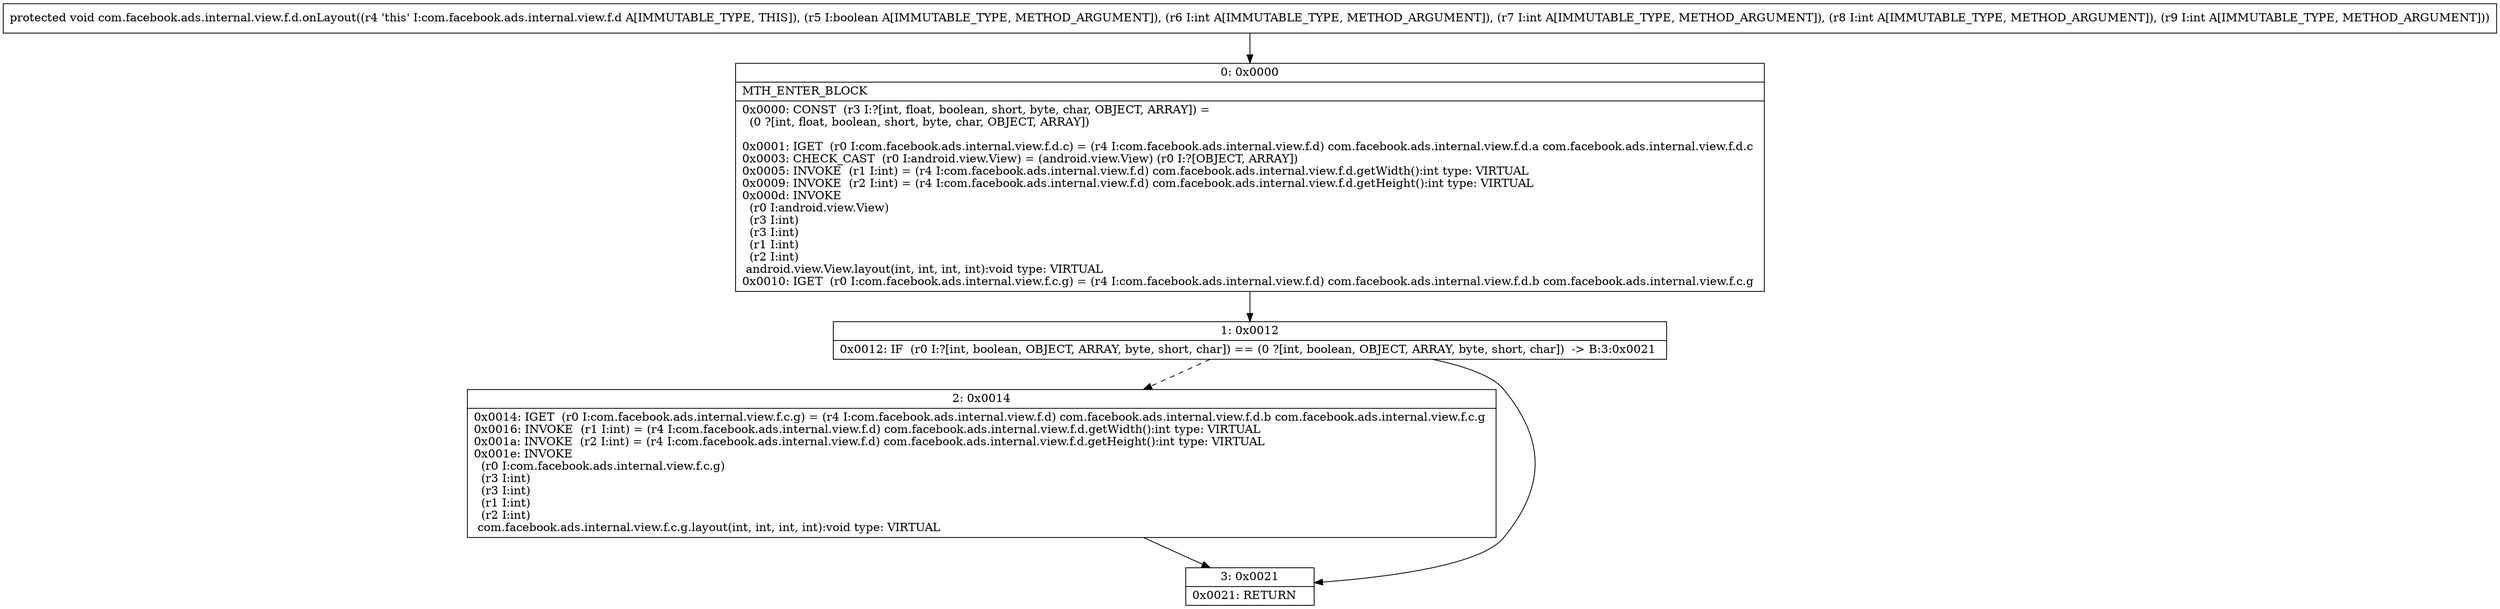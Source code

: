digraph "CFG forcom.facebook.ads.internal.view.f.d.onLayout(ZIIII)V" {
Node_0 [shape=record,label="{0\:\ 0x0000|MTH_ENTER_BLOCK\l|0x0000: CONST  (r3 I:?[int, float, boolean, short, byte, char, OBJECT, ARRAY]) = \l  (0 ?[int, float, boolean, short, byte, char, OBJECT, ARRAY])\l \l0x0001: IGET  (r0 I:com.facebook.ads.internal.view.f.d.c) = (r4 I:com.facebook.ads.internal.view.f.d) com.facebook.ads.internal.view.f.d.a com.facebook.ads.internal.view.f.d.c \l0x0003: CHECK_CAST  (r0 I:android.view.View) = (android.view.View) (r0 I:?[OBJECT, ARRAY]) \l0x0005: INVOKE  (r1 I:int) = (r4 I:com.facebook.ads.internal.view.f.d) com.facebook.ads.internal.view.f.d.getWidth():int type: VIRTUAL \l0x0009: INVOKE  (r2 I:int) = (r4 I:com.facebook.ads.internal.view.f.d) com.facebook.ads.internal.view.f.d.getHeight():int type: VIRTUAL \l0x000d: INVOKE  \l  (r0 I:android.view.View)\l  (r3 I:int)\l  (r3 I:int)\l  (r1 I:int)\l  (r2 I:int)\l android.view.View.layout(int, int, int, int):void type: VIRTUAL \l0x0010: IGET  (r0 I:com.facebook.ads.internal.view.f.c.g) = (r4 I:com.facebook.ads.internal.view.f.d) com.facebook.ads.internal.view.f.d.b com.facebook.ads.internal.view.f.c.g \l}"];
Node_1 [shape=record,label="{1\:\ 0x0012|0x0012: IF  (r0 I:?[int, boolean, OBJECT, ARRAY, byte, short, char]) == (0 ?[int, boolean, OBJECT, ARRAY, byte, short, char])  \-\> B:3:0x0021 \l}"];
Node_2 [shape=record,label="{2\:\ 0x0014|0x0014: IGET  (r0 I:com.facebook.ads.internal.view.f.c.g) = (r4 I:com.facebook.ads.internal.view.f.d) com.facebook.ads.internal.view.f.d.b com.facebook.ads.internal.view.f.c.g \l0x0016: INVOKE  (r1 I:int) = (r4 I:com.facebook.ads.internal.view.f.d) com.facebook.ads.internal.view.f.d.getWidth():int type: VIRTUAL \l0x001a: INVOKE  (r2 I:int) = (r4 I:com.facebook.ads.internal.view.f.d) com.facebook.ads.internal.view.f.d.getHeight():int type: VIRTUAL \l0x001e: INVOKE  \l  (r0 I:com.facebook.ads.internal.view.f.c.g)\l  (r3 I:int)\l  (r3 I:int)\l  (r1 I:int)\l  (r2 I:int)\l com.facebook.ads.internal.view.f.c.g.layout(int, int, int, int):void type: VIRTUAL \l}"];
Node_3 [shape=record,label="{3\:\ 0x0021|0x0021: RETURN   \l}"];
MethodNode[shape=record,label="{protected void com.facebook.ads.internal.view.f.d.onLayout((r4 'this' I:com.facebook.ads.internal.view.f.d A[IMMUTABLE_TYPE, THIS]), (r5 I:boolean A[IMMUTABLE_TYPE, METHOD_ARGUMENT]), (r6 I:int A[IMMUTABLE_TYPE, METHOD_ARGUMENT]), (r7 I:int A[IMMUTABLE_TYPE, METHOD_ARGUMENT]), (r8 I:int A[IMMUTABLE_TYPE, METHOD_ARGUMENT]), (r9 I:int A[IMMUTABLE_TYPE, METHOD_ARGUMENT])) }"];
MethodNode -> Node_0;
Node_0 -> Node_1;
Node_1 -> Node_2[style=dashed];
Node_1 -> Node_3;
Node_2 -> Node_3;
}

